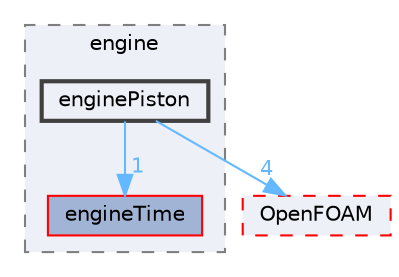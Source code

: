 digraph "src/engine/enginePiston"
{
 // LATEX_PDF_SIZE
  bgcolor="transparent";
  edge [fontname=Helvetica,fontsize=10,labelfontname=Helvetica,labelfontsize=10];
  node [fontname=Helvetica,fontsize=10,shape=box,height=0.2,width=0.4];
  compound=true
  subgraph clusterdir_2052808828190f934b76e979ee65af8a {
    graph [ bgcolor="#edf0f7", pencolor="grey50", label="engine", fontname=Helvetica,fontsize=10 style="filled,dashed", URL="dir_2052808828190f934b76e979ee65af8a.html",tooltip=""]
  dir_b0bd96e4d3043d52ea0ba0fcf8407c96 [label="engineTime", fillcolor="#a2b4d6", color="red", style="filled", URL="dir_b0bd96e4d3043d52ea0ba0fcf8407c96.html",tooltip=""];
  dir_d0502c809bc9b9e57f3876f6a6d80bad [label="enginePiston", fillcolor="#edf0f7", color="grey25", style="filled,bold", URL="dir_d0502c809bc9b9e57f3876f6a6d80bad.html",tooltip=""];
  }
  dir_c5473ff19b20e6ec4dfe5c310b3778a8 [label="OpenFOAM", fillcolor="#edf0f7", color="red", style="filled,dashed", URL="dir_c5473ff19b20e6ec4dfe5c310b3778a8.html",tooltip=""];
  dir_d0502c809bc9b9e57f3876f6a6d80bad->dir_b0bd96e4d3043d52ea0ba0fcf8407c96 [headlabel="1", labeldistance=1.5 headhref="dir_001150_001152.html" href="dir_001150_001152.html" color="steelblue1" fontcolor="steelblue1"];
  dir_d0502c809bc9b9e57f3876f6a6d80bad->dir_c5473ff19b20e6ec4dfe5c310b3778a8 [headlabel="4", labeldistance=1.5 headhref="dir_001150_002695.html" href="dir_001150_002695.html" color="steelblue1" fontcolor="steelblue1"];
}
